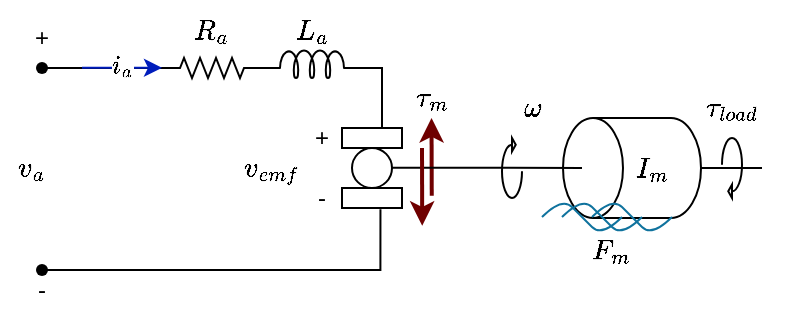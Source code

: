 <mxfile version="28.2.5">
  <diagram name="Pagina-1" id="stNr674Lw7fU6HAwprpm">
    <mxGraphModel dx="490" dy="260" grid="1" gridSize="10" guides="1" tooltips="1" connect="1" arrows="1" fold="1" page="1" pageScale="1" pageWidth="827" pageHeight="1169" math="1" shadow="0">
      <root>
        <mxCell id="0" />
        <mxCell id="1" parent="0" />
        <mxCell id="ms9VW64ctnIDlIvRrz19-2" value="" style="shape=waypoint;sketch=0;fillStyle=solid;size=6;pointerEvents=1;points=[];fillColor=none;resizable=0;rotatable=0;perimeter=centerPerimeter;snapToPoint=1;" vertex="1" parent="1">
          <mxGeometry x="200" y="171" width="20" height="20" as="geometry" />
        </mxCell>
        <mxCell id="ms9VW64ctnIDlIvRrz19-3" value="" style="pointerEvents=1;verticalLabelPosition=bottom;shadow=0;dashed=0;align=center;html=1;verticalAlign=top;shape=mxgraph.electrical.resistors.resistor_2;" vertex="1" parent="1">
          <mxGeometry x="270" y="75" width="50" height="10" as="geometry" />
        </mxCell>
        <mxCell id="ms9VW64ctnIDlIvRrz19-4" style="edgeStyle=orthogonalEdgeStyle;rounded=0;orthogonalLoop=1;jettySize=auto;html=1;endArrow=none;endFill=0;entryX=0;entryY=0.5;entryDx=0;entryDy=0;entryPerimeter=0;" edge="1" parent="1" source="ms9VW64ctnIDlIvRrz19-1" target="ms9VW64ctnIDlIvRrz19-3">
          <mxGeometry relative="1" as="geometry">
            <mxPoint x="210.0" y="81.5" as="sourcePoint" />
            <mxPoint x="270" y="80" as="targetPoint" />
            <Array as="points" />
          </mxGeometry>
        </mxCell>
        <mxCell id="ms9VW64ctnIDlIvRrz19-7" value="" style="pointerEvents=1;verticalLabelPosition=bottom;shadow=0;dashed=0;align=center;html=1;verticalAlign=top;shape=mxgraph.electrical.inductors.inductor_5;" vertex="1" parent="1">
          <mxGeometry x="320" y="71" width="50" height="14" as="geometry" />
        </mxCell>
        <mxCell id="ms9VW64ctnIDlIvRrz19-9" value="" style="endArrow=none;html=1;rounded=0;entryX=1;entryY=0.645;entryDx=0;entryDy=0;entryPerimeter=0;" edge="1" parent="1" target="ms9VW64ctnIDlIvRrz19-7">
          <mxGeometry width="50" height="50" relative="1" as="geometry">
            <mxPoint x="380" y="110" as="sourcePoint" />
            <mxPoint x="390" y="90" as="targetPoint" />
            <Array as="points">
              <mxPoint x="380" y="80" />
            </Array>
          </mxGeometry>
        </mxCell>
        <mxCell id="ms9VW64ctnIDlIvRrz19-10" value="" style="rounded=0;whiteSpace=wrap;html=1;" vertex="1" parent="1">
          <mxGeometry x="360" y="110" width="30" height="10" as="geometry" />
        </mxCell>
        <mxCell id="ms9VW64ctnIDlIvRrz19-11" value="" style="rounded=0;whiteSpace=wrap;html=1;" vertex="1" parent="1">
          <mxGeometry x="360" y="140" width="30" height="10" as="geometry" />
        </mxCell>
        <mxCell id="ms9VW64ctnIDlIvRrz19-12" style="edgeStyle=orthogonalEdgeStyle;rounded=0;orthogonalLoop=1;jettySize=auto;html=1;entryX=0.641;entryY=1.067;entryDx=0;entryDy=0;entryPerimeter=0;endArrow=none;endFill=0;" edge="1" parent="1" source="ms9VW64ctnIDlIvRrz19-2" target="ms9VW64ctnIDlIvRrz19-11">
          <mxGeometry relative="1" as="geometry" />
        </mxCell>
        <mxCell id="ms9VW64ctnIDlIvRrz19-13" value="+" style="text;html=1;align=center;verticalAlign=middle;whiteSpace=wrap;rounded=0;" vertex="1" parent="1">
          <mxGeometry x="200" y="55" width="20" height="20" as="geometry" />
        </mxCell>
        <mxCell id="ms9VW64ctnIDlIvRrz19-15" value="-" style="text;html=1;align=center;verticalAlign=middle;whiteSpace=wrap;rounded=0;" vertex="1" parent="1">
          <mxGeometry x="200" y="181" width="20" height="20" as="geometry" />
        </mxCell>
        <mxCell id="ms9VW64ctnIDlIvRrz19-16" value="-" style="text;html=1;align=center;verticalAlign=middle;whiteSpace=wrap;rounded=0;" vertex="1" parent="1">
          <mxGeometry x="340" y="135" width="20" height="20" as="geometry" />
        </mxCell>
        <mxCell id="ms9VW64ctnIDlIvRrz19-17" value="+" style="text;html=1;align=center;verticalAlign=middle;whiteSpace=wrap;rounded=0;" vertex="1" parent="1">
          <mxGeometry x="340" y="105" width="20" height="20" as="geometry" />
        </mxCell>
        <mxCell id="ms9VW64ctnIDlIvRrz19-18" value="\(R_a\)" style="text;html=1;align=center;verticalAlign=middle;whiteSpace=wrap;rounded=0;" vertex="1" parent="1">
          <mxGeometry x="280" y="51" width="30" height="20" as="geometry" />
        </mxCell>
        <mxCell id="ms9VW64ctnIDlIvRrz19-19" value="\(L_a\)" style="text;html=1;align=center;verticalAlign=middle;whiteSpace=wrap;rounded=0;" vertex="1" parent="1">
          <mxGeometry x="330" y="51" width="30" height="20" as="geometry" />
        </mxCell>
        <mxCell id="ms9VW64ctnIDlIvRrz19-23" value="" style="edgeStyle=orthogonalEdgeStyle;rounded=0;orthogonalLoop=1;jettySize=auto;html=1;entryDx=0;entryDy=0;entryPerimeter=0;endArrow=none;endFill=0;" edge="1" parent="1" target="ms9VW64ctnIDlIvRrz19-1">
          <mxGeometry relative="1" as="geometry">
            <mxPoint x="210.0" y="81.5" as="sourcePoint" />
            <mxPoint x="270.0" y="80.5" as="targetPoint" />
            <Array as="points" />
          </mxGeometry>
        </mxCell>
        <mxCell id="ms9VW64ctnIDlIvRrz19-1" value="" style="shape=waypoint;sketch=0;fillStyle=solid;size=6;pointerEvents=1;points=[];fillColor=none;resizable=0;rotatable=0;perimeter=centerPerimeter;snapToPoint=1;" vertex="1" parent="1">
          <mxGeometry x="200" y="70" width="20" height="20" as="geometry" />
        </mxCell>
        <mxCell id="ms9VW64ctnIDlIvRrz19-25" value="" style="endArrow=classic;html=1;rounded=0;fillColor=#0050ef;strokeColor=#001DBC;" edge="1" parent="1">
          <mxGeometry width="50" height="50" relative="1" as="geometry">
            <mxPoint x="230" y="79.88" as="sourcePoint" />
            <mxPoint x="270" y="79.88" as="targetPoint" />
          </mxGeometry>
        </mxCell>
        <mxCell id="ms9VW64ctnIDlIvRrz19-26" value="\(i_a\)" style="edgeLabel;html=1;align=center;verticalAlign=middle;resizable=0;points=[];" vertex="1" connectable="0" parent="ms9VW64ctnIDlIvRrz19-25">
          <mxGeometry x="0.001" y="1" relative="1" as="geometry">
            <mxPoint as="offset" />
          </mxGeometry>
        </mxCell>
        <mxCell id="ms9VW64ctnIDlIvRrz19-27" value="\(v_a\)" style="text;html=1;align=center;verticalAlign=middle;whiteSpace=wrap;rounded=0;" vertex="1" parent="1">
          <mxGeometry x="190" y="120" width="30" height="20" as="geometry" />
        </mxCell>
        <mxCell id="ms9VW64ctnIDlIvRrz19-28" value="\(v_{emf}\)" style="text;html=1;align=center;verticalAlign=middle;whiteSpace=wrap;rounded=0;" vertex="1" parent="1">
          <mxGeometry x="310" y="120" width="30" height="20" as="geometry" />
        </mxCell>
        <mxCell id="ms9VW64ctnIDlIvRrz19-29" value="" style="ellipse;whiteSpace=wrap;html=1;aspect=fixed;" vertex="1" parent="1">
          <mxGeometry x="365" y="120" width="20" height="20" as="geometry" />
        </mxCell>
        <mxCell id="ms9VW64ctnIDlIvRrz19-34" style="edgeStyle=orthogonalEdgeStyle;rounded=0;orthogonalLoop=1;jettySize=auto;html=1;endArrow=none;endFill=0;" edge="1" parent="1" source="ms9VW64ctnIDlIvRrz19-32">
          <mxGeometry relative="1" as="geometry">
            <mxPoint x="570" y="130" as="targetPoint" />
          </mxGeometry>
        </mxCell>
        <mxCell id="ms9VW64ctnIDlIvRrz19-32" value="" style="shape=cylinder3;whiteSpace=wrap;html=1;boundedLbl=1;backgroundOutline=1;size=15;rotation=-90;" vertex="1" parent="1">
          <mxGeometry x="480" y="95.5" width="50" height="69" as="geometry" />
        </mxCell>
        <mxCell id="ms9VW64ctnIDlIvRrz19-35" value="\(I_m\)" style="text;html=1;align=center;verticalAlign=middle;whiteSpace=wrap;rounded=0;" vertex="1" parent="1">
          <mxGeometry x="500" y="120" width="30" height="20" as="geometry" />
        </mxCell>
        <mxCell id="ms9VW64ctnIDlIvRrz19-38" value="" style="endArrow=none;html=1;rounded=0;curved=1;fillColor=#b1ddf0;strokeColor=#10739e;" edge="1" parent="1">
          <mxGeometry width="50" height="50" relative="1" as="geometry">
            <mxPoint x="460" y="154.5" as="sourcePoint" />
            <mxPoint x="500" y="154.5" as="targetPoint" />
            <Array as="points">
              <mxPoint x="470" y="144.5" />
              <mxPoint x="480" y="154.5" />
              <mxPoint x="490" y="164.5" />
            </Array>
          </mxGeometry>
        </mxCell>
        <mxCell id="ms9VW64ctnIDlIvRrz19-39" value="" style="endArrow=none;html=1;rounded=0;curved=1;fillColor=#b1ddf0;strokeColor=#10739e;" edge="1" parent="1">
          <mxGeometry width="50" height="50" relative="1" as="geometry">
            <mxPoint x="470" y="154.5" as="sourcePoint" />
            <mxPoint x="510" y="154.5" as="targetPoint" />
            <Array as="points">
              <mxPoint x="480" y="144.5" />
              <mxPoint x="490" y="154.5" />
              <mxPoint x="500" y="164.5" />
            </Array>
          </mxGeometry>
        </mxCell>
        <mxCell id="ms9VW64ctnIDlIvRrz19-40" value="" style="endArrow=none;html=1;rounded=0;curved=1;fillColor=#b1ddf0;strokeColor=#10739e;" edge="1" parent="1">
          <mxGeometry width="50" height="50" relative="1" as="geometry">
            <mxPoint x="485" y="154.5" as="sourcePoint" />
            <mxPoint x="525" y="154.5" as="targetPoint" />
            <Array as="points">
              <mxPoint x="495" y="144.5" />
              <mxPoint x="505" y="154.5" />
              <mxPoint x="515" y="164.5" />
            </Array>
          </mxGeometry>
        </mxCell>
        <mxCell id="ms9VW64ctnIDlIvRrz19-41" value="\(F_m\)" style="text;html=1;align=center;verticalAlign=middle;whiteSpace=wrap;rounded=0;" vertex="1" parent="1">
          <mxGeometry x="480" y="161" width="30" height="20" as="geometry" />
        </mxCell>
        <mxCell id="ms9VW64ctnIDlIvRrz19-49" value="" style="html=1;verticalLabelPosition=bottom;align=center;labelBackgroundColor=#ffffff;verticalAlign=top;strokeWidth=1;shadow=0;dashed=0;shape=mxgraph.ios7.icons.reload;" vertex="1" parent="1">
          <mxGeometry x="440" y="115" width="10" height="30" as="geometry" />
        </mxCell>
        <mxCell id="ms9VW64ctnIDlIvRrz19-50" value="" style="html=1;verticalLabelPosition=bottom;align=center;labelBackgroundColor=#ffffff;verticalAlign=top;strokeWidth=1;shadow=0;dashed=0;shape=mxgraph.ios7.icons.reload;rotation=-180;" vertex="1" parent="1">
          <mxGeometry x="550" y="115" width="10" height="30" as="geometry" />
        </mxCell>
        <mxCell id="ms9VW64ctnIDlIvRrz19-51" value="\(\tau_m\)" style="text;html=1;align=center;verticalAlign=middle;whiteSpace=wrap;rounded=0;" vertex="1" parent="1">
          <mxGeometry x="390" y="85" width="30" height="20" as="geometry" />
        </mxCell>
        <mxCell id="ms9VW64ctnIDlIvRrz19-52" value="\(\omega\)" style="text;html=1;align=center;verticalAlign=middle;whiteSpace=wrap;rounded=0;" vertex="1" parent="1">
          <mxGeometry x="440" y="90" width="30" height="20" as="geometry" />
        </mxCell>
        <mxCell id="ms9VW64ctnIDlIvRrz19-53" value="\(\tau_{load}\)" style="text;html=1;align=center;verticalAlign=middle;whiteSpace=wrap;rounded=0;" vertex="1" parent="1">
          <mxGeometry x="540" y="90" width="30" height="20" as="geometry" />
        </mxCell>
        <mxCell id="ms9VW64ctnIDlIvRrz19-55" value="" style="endArrow=none;html=1;rounded=0;exitX=0.189;exitY=0.204;exitDx=0;exitDy=0;exitPerimeter=0;startArrow=classic;startFill=1;endFill=0;fillColor=#a20025;strokeColor=#6F0000;strokeWidth=2;" edge="1" parent="1">
          <mxGeometry width="50" height="50" relative="1" as="geometry">
            <mxPoint x="404.76" y="105" as="sourcePoint" />
            <mxPoint x="404.87" y="143.88" as="targetPoint" />
          </mxGeometry>
        </mxCell>
        <mxCell id="ms9VW64ctnIDlIvRrz19-91" value="" style="endArrow=none;html=1;rounded=0;exitX=1;exitY=0.5;exitDx=0;exitDy=0;" edge="1" parent="1">
          <mxGeometry width="50" height="50" relative="1" as="geometry">
            <mxPoint x="385" y="129.83" as="sourcePoint" />
            <mxPoint x="480" y="129.97" as="targetPoint" />
          </mxGeometry>
        </mxCell>
        <mxCell id="ms9VW64ctnIDlIvRrz19-93" value="" style="endArrow=classic;html=1;rounded=0;exitX=0.189;exitY=0.204;exitDx=0;exitDy=0;exitPerimeter=0;fillColor=#a20025;strokeColor=#6F0000;strokeWidth=2;" edge="1" parent="1">
          <mxGeometry width="50" height="50" relative="1" as="geometry">
            <mxPoint x="400" y="120" as="sourcePoint" />
            <mxPoint x="400.11" y="158.88" as="targetPoint" />
          </mxGeometry>
        </mxCell>
      </root>
    </mxGraphModel>
  </diagram>
</mxfile>
